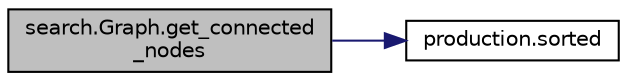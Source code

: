 digraph "search.Graph.get_connected_nodes"
{
  edge [fontname="Helvetica",fontsize="10",labelfontname="Helvetica",labelfontsize="10"];
  node [fontname="Helvetica",fontsize="10",shape=record];
  rankdir="LR";
  Node1 [label="search.Graph.get_connected\l_nodes",height=0.2,width=0.4,color="black", fillcolor="grey75", style="filled", fontcolor="black"];
  Node1 -> Node2 [color="midnightblue",fontsize="10",style="solid"];
  Node2 [label="production.sorted",height=0.2,width=0.4,color="black", fillcolor="white", style="filled",URL="$namespaceproduction.html#a7ac92e37cfa2c93a658d6ff66237a0fd"];
}
